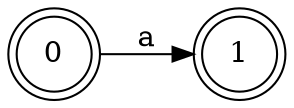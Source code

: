 digraph DFA {
rankdir="LR"
node [shape=circle];
0 -> 1 [label="a"];
0[label="0"shape=doublecircle];
1[label="1"shape=doublecircle];
}
